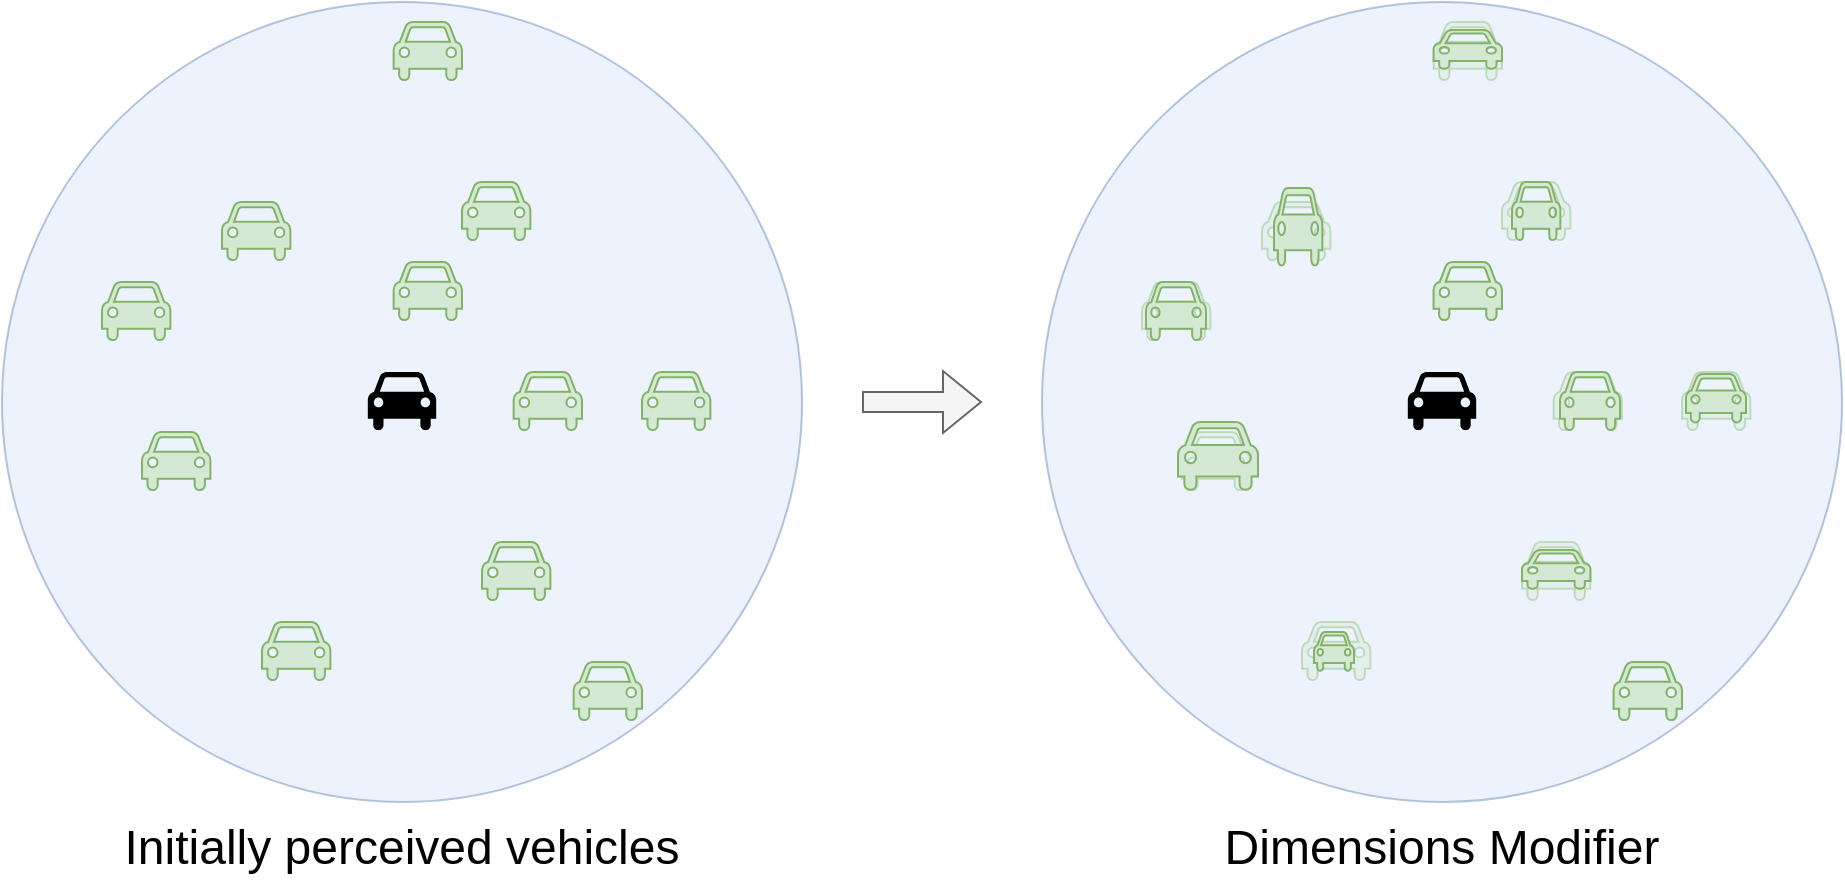 <mxfile version="21.7.5" type="device">
  <diagram id="Sb8rje5TeF0Kjb5kD3xn" name="Page-1">
    <mxGraphModel dx="2037" dy="766" grid="1" gridSize="10" guides="1" tooltips="1" connect="1" arrows="1" fold="1" page="1" pageScale="1" pageWidth="1000" pageHeight="480" math="0" shadow="0">
      <root>
        <mxCell id="0" />
        <mxCell id="1" parent="0" />
        <mxCell id="gOSS8emD0hogOPw5Sccv-41" value="" style="ellipse;whiteSpace=wrap;html=1;aspect=fixed;fillColor=#dae8fc;strokeColor=#6c8ebf;opacity=50;" vertex="1" parent="1">
          <mxGeometry x="30" y="10" width="400" height="400" as="geometry" />
        </mxCell>
        <mxCell id="gOSS8emD0hogOPw5Sccv-42" value="" style="shape=mxgraph.signs.transportation.car_4;html=1;pointerEvents=1;fillColor=#000000;strokeColor=none;verticalLabelPosition=bottom;verticalAlign=top;align=center;" vertex="1" parent="1">
          <mxGeometry x="212.9" y="195" width="34.19" height="30" as="geometry" />
        </mxCell>
        <mxCell id="gOSS8emD0hogOPw5Sccv-43" value="" style="shape=mxgraph.signs.transportation.car_4;html=1;pointerEvents=1;fillColor=#d5e8d4;strokeColor=#82b366;verticalLabelPosition=bottom;verticalAlign=top;align=center;" vertex="1" parent="1">
          <mxGeometry x="140" y="110" width="34.19" height="30" as="geometry" />
        </mxCell>
        <mxCell id="gOSS8emD0hogOPw5Sccv-44" value="" style="shape=mxgraph.signs.transportation.car_4;html=1;pointerEvents=1;fillColor=#d5e8d4;strokeColor=#82b366;verticalLabelPosition=bottom;verticalAlign=top;align=center;" vertex="1" parent="1">
          <mxGeometry x="350" y="195" width="34.19" height="30" as="geometry" />
        </mxCell>
        <mxCell id="gOSS8emD0hogOPw5Sccv-45" value="" style="shape=mxgraph.signs.transportation.car_4;html=1;pointerEvents=1;fillColor=#d5e8d4;strokeColor=#82b366;verticalLabelPosition=bottom;verticalAlign=top;align=center;" vertex="1" parent="1">
          <mxGeometry x="100" y="225" width="34.19" height="30" as="geometry" />
        </mxCell>
        <mxCell id="gOSS8emD0hogOPw5Sccv-46" value="" style="shape=mxgraph.signs.transportation.car_4;html=1;pointerEvents=1;fillColor=#d5e8d4;strokeColor=#82b366;verticalLabelPosition=bottom;verticalAlign=top;align=center;" vertex="1" parent="1">
          <mxGeometry x="270" y="280" width="34.19" height="30" as="geometry" />
        </mxCell>
        <mxCell id="gOSS8emD0hogOPw5Sccv-47" value="" style="shape=mxgraph.signs.transportation.car_4;html=1;pointerEvents=1;fillColor=#d5e8d4;strokeColor=#82b366;verticalLabelPosition=bottom;verticalAlign=top;align=center;" vertex="1" parent="1">
          <mxGeometry x="285.81" y="195" width="34.19" height="30" as="geometry" />
        </mxCell>
        <mxCell id="gOSS8emD0hogOPw5Sccv-48" value="" style="shape=mxgraph.signs.transportation.car_4;html=1;pointerEvents=1;fillColor=#d5e8d4;strokeColor=#82b366;verticalLabelPosition=bottom;verticalAlign=top;align=center;" vertex="1" parent="1">
          <mxGeometry x="260" y="100" width="34.19" height="30" as="geometry" />
        </mxCell>
        <mxCell id="gOSS8emD0hogOPw5Sccv-49" value="" style="shape=mxgraph.signs.transportation.car_4;html=1;pointerEvents=1;fillColor=#d5e8d4;strokeColor=#82b366;verticalLabelPosition=bottom;verticalAlign=top;align=center;" vertex="1" parent="1">
          <mxGeometry x="160" y="320" width="34.19" height="30" as="geometry" />
        </mxCell>
        <mxCell id="gOSS8emD0hogOPw5Sccv-50" value="" style="shape=mxgraph.signs.transportation.car_4;html=1;pointerEvents=1;fillColor=#d5e8d4;strokeColor=#82b366;verticalLabelPosition=bottom;verticalAlign=top;align=center;" vertex="1" parent="1">
          <mxGeometry x="315.81" y="340" width="34.19" height="30" as="geometry" />
        </mxCell>
        <mxCell id="gOSS8emD0hogOPw5Sccv-51" value="" style="shape=mxgraph.signs.transportation.car_4;html=1;pointerEvents=1;fillColor=#d5e8d4;strokeColor=#82b366;verticalLabelPosition=bottom;verticalAlign=top;align=center;" vertex="1" parent="1">
          <mxGeometry x="225.81" y="20" width="34.19" height="30" as="geometry" />
        </mxCell>
        <mxCell id="gOSS8emD0hogOPw5Sccv-52" value="" style="shape=mxgraph.signs.transportation.car_4;html=1;pointerEvents=1;fillColor=#d5e8d4;strokeColor=#82b366;verticalLabelPosition=bottom;verticalAlign=top;align=center;" vertex="1" parent="1">
          <mxGeometry x="225.81" y="140" width="34.19" height="30" as="geometry" />
        </mxCell>
        <mxCell id="gOSS8emD0hogOPw5Sccv-53" value="" style="shape=mxgraph.signs.transportation.car_4;html=1;pointerEvents=1;fillColor=#d5e8d4;strokeColor=#82b366;verticalLabelPosition=bottom;verticalAlign=top;align=center;" vertex="1" parent="1">
          <mxGeometry x="80" y="150" width="34.19" height="30" as="geometry" />
        </mxCell>
        <mxCell id="gOSS8emD0hogOPw5Sccv-54" value="" style="ellipse;whiteSpace=wrap;html=1;aspect=fixed;fillColor=#dae8fc;strokeColor=#6c8ebf;opacity=50;" vertex="1" parent="1">
          <mxGeometry x="550" y="10" width="400" height="400" as="geometry" />
        </mxCell>
        <mxCell id="gOSS8emD0hogOPw5Sccv-55" value="" style="shape=mxgraph.signs.transportation.car_4;html=1;pointerEvents=1;fillColor=#000000;strokeColor=none;verticalLabelPosition=bottom;verticalAlign=top;align=center;" vertex="1" parent="1">
          <mxGeometry x="732.9" y="195" width="34.19" height="30" as="geometry" />
        </mxCell>
        <mxCell id="gOSS8emD0hogOPw5Sccv-56" value="" style="shape=mxgraph.signs.transportation.car_4;html=1;pointerEvents=1;fillColor=#d5e8d4;strokeColor=#82b366;verticalLabelPosition=bottom;verticalAlign=top;align=center;opacity=40;" vertex="1" parent="1">
          <mxGeometry x="660" y="110" width="34.19" height="30" as="geometry" />
        </mxCell>
        <mxCell id="gOSS8emD0hogOPw5Sccv-57" value="" style="shape=mxgraph.signs.transportation.car_4;html=1;pointerEvents=1;fillColor=#d5e8d4;strokeColor=#82b366;verticalLabelPosition=bottom;verticalAlign=top;align=center;opacity=40;" vertex="1" parent="1">
          <mxGeometry x="870" y="195" width="34.19" height="30" as="geometry" />
        </mxCell>
        <mxCell id="gOSS8emD0hogOPw5Sccv-58" value="" style="shape=mxgraph.signs.transportation.car_4;html=1;pointerEvents=1;fillColor=#d5e8d4;strokeColor=#82b366;verticalLabelPosition=bottom;verticalAlign=top;align=center;opacity=40;" vertex="1" parent="1">
          <mxGeometry x="620" y="225" width="34.19" height="30" as="geometry" />
        </mxCell>
        <mxCell id="gOSS8emD0hogOPw5Sccv-59" value="" style="shape=mxgraph.signs.transportation.car_4;html=1;pointerEvents=1;fillColor=#d5e8d4;strokeColor=#82b366;verticalLabelPosition=bottom;verticalAlign=top;align=center;opacity=40;" vertex="1" parent="1">
          <mxGeometry x="790" y="280" width="34.19" height="30" as="geometry" />
        </mxCell>
        <mxCell id="gOSS8emD0hogOPw5Sccv-60" value="" style="shape=mxgraph.signs.transportation.car_4;html=1;pointerEvents=1;fillColor=#d5e8d4;strokeColor=#82b366;verticalLabelPosition=bottom;verticalAlign=top;align=center;opacity=40;" vertex="1" parent="1">
          <mxGeometry x="805.81" y="195" width="34.19" height="30" as="geometry" />
        </mxCell>
        <mxCell id="gOSS8emD0hogOPw5Sccv-61" value="" style="shape=mxgraph.signs.transportation.car_4;html=1;pointerEvents=1;fillColor=#d5e8d4;strokeColor=#82b366;verticalLabelPosition=bottom;verticalAlign=top;align=center;opacity=40;" vertex="1" parent="1">
          <mxGeometry x="780" y="100" width="34.19" height="30" as="geometry" />
        </mxCell>
        <mxCell id="gOSS8emD0hogOPw5Sccv-62" value="" style="shape=mxgraph.signs.transportation.car_4;html=1;pointerEvents=1;fillColor=#d5e8d4;strokeColor=#82b366;verticalLabelPosition=bottom;verticalAlign=top;align=center;opacity=40;" vertex="1" parent="1">
          <mxGeometry x="680" y="320" width="34.19" height="30" as="geometry" />
        </mxCell>
        <mxCell id="gOSS8emD0hogOPw5Sccv-63" value="" style="shape=mxgraph.signs.transportation.car_4;html=1;pointerEvents=1;fillColor=#d5e8d4;strokeColor=#82b366;verticalLabelPosition=bottom;verticalAlign=top;align=center;opacity=40;" vertex="1" parent="1">
          <mxGeometry x="835.81" y="340" width="34.19" height="30" as="geometry" />
        </mxCell>
        <mxCell id="gOSS8emD0hogOPw5Sccv-64" value="" style="shape=mxgraph.signs.transportation.car_4;html=1;pointerEvents=1;fillColor=#d5e8d4;strokeColor=#82b366;verticalLabelPosition=bottom;verticalAlign=top;align=center;opacity=40;" vertex="1" parent="1">
          <mxGeometry x="745.81" y="20" width="34.19" height="30" as="geometry" />
        </mxCell>
        <mxCell id="gOSS8emD0hogOPw5Sccv-65" value="" style="shape=mxgraph.signs.transportation.car_4;html=1;pointerEvents=1;fillColor=#d5e8d4;strokeColor=#82b366;verticalLabelPosition=bottom;verticalAlign=top;align=center;opacity=40;" vertex="1" parent="1">
          <mxGeometry x="745.81" y="140" width="34.19" height="30" as="geometry" />
        </mxCell>
        <mxCell id="gOSS8emD0hogOPw5Sccv-66" value="" style="shape=mxgraph.signs.transportation.car_4;html=1;pointerEvents=1;fillColor=#d5e8d4;strokeColor=#82b366;verticalLabelPosition=bottom;verticalAlign=top;align=center;opacity=40;" vertex="1" parent="1">
          <mxGeometry x="600" y="150" width="34.19" height="30" as="geometry" />
        </mxCell>
        <mxCell id="gOSS8emD0hogOPw5Sccv-67" value="" style="shape=mxgraph.signs.transportation.car_4;html=1;pointerEvents=1;fillColor=#d5e8d4;strokeColor=#82b366;verticalLabelPosition=bottom;verticalAlign=top;align=center;" vertex="1" parent="1">
          <mxGeometry x="790" y="284" width="34.19" height="20" as="geometry" />
        </mxCell>
        <mxCell id="gOSS8emD0hogOPw5Sccv-68" value="" style="shape=mxgraph.signs.transportation.car_4;html=1;pointerEvents=1;fillColor=#d5e8d4;strokeColor=#82b366;verticalLabelPosition=bottom;verticalAlign=top;align=center;" vertex="1" parent="1">
          <mxGeometry x="835.81" y="340" width="34.19" height="30" as="geometry" />
        </mxCell>
        <mxCell id="gOSS8emD0hogOPw5Sccv-69" value="" style="shape=mxgraph.signs.transportation.car_4;html=1;pointerEvents=1;fillColor=#d5e8d4;strokeColor=#82b366;verticalLabelPosition=bottom;verticalAlign=top;align=center;" vertex="1" parent="1">
          <mxGeometry x="872" y="196" width="30" height="25" as="geometry" />
        </mxCell>
        <mxCell id="gOSS8emD0hogOPw5Sccv-70" value="" style="shape=mxgraph.signs.transportation.car_4;html=1;pointerEvents=1;fillColor=#d5e8d4;strokeColor=#82b366;verticalLabelPosition=bottom;verticalAlign=top;align=center;" vertex="1" parent="1">
          <mxGeometry x="809" y="195" width="30" height="30" as="geometry" />
        </mxCell>
        <mxCell id="gOSS8emD0hogOPw5Sccv-71" value="" style="shape=mxgraph.signs.transportation.car_4;html=1;pointerEvents=1;fillColor=#d5e8d4;strokeColor=#82b366;verticalLabelPosition=bottom;verticalAlign=top;align=center;" vertex="1" parent="1">
          <mxGeometry x="785" y="100" width="24.19" height="30" as="geometry" />
        </mxCell>
        <mxCell id="gOSS8emD0hogOPw5Sccv-72" value="" style="shape=mxgraph.signs.transportation.car_4;html=1;pointerEvents=1;fillColor=#d5e8d4;strokeColor=#82b366;verticalLabelPosition=bottom;verticalAlign=top;align=center;" vertex="1" parent="1">
          <mxGeometry x="745.81" y="24" width="34.19" height="20" as="geometry" />
        </mxCell>
        <mxCell id="gOSS8emD0hogOPw5Sccv-73" value="" style="shape=mxgraph.signs.transportation.car_4;html=1;pointerEvents=1;fillColor=#d5e8d4;strokeColor=#82b366;verticalLabelPosition=bottom;verticalAlign=top;align=center;" vertex="1" parent="1">
          <mxGeometry x="745.81" y="140" width="34.19" height="30" as="geometry" />
        </mxCell>
        <mxCell id="gOSS8emD0hogOPw5Sccv-74" value="" style="shape=mxgraph.signs.transportation.car_4;html=1;pointerEvents=1;fillColor=#d5e8d4;strokeColor=#82b366;verticalLabelPosition=bottom;verticalAlign=top;align=center;" vertex="1" parent="1">
          <mxGeometry x="666" y="103" width="24.19" height="40" as="geometry" />
        </mxCell>
        <mxCell id="gOSS8emD0hogOPw5Sccv-75" value="" style="shape=mxgraph.signs.transportation.car_4;html=1;pointerEvents=1;fillColor=#d5e8d4;strokeColor=#82b366;verticalLabelPosition=bottom;verticalAlign=top;align=center;" vertex="1" parent="1">
          <mxGeometry x="602" y="150" width="30" height="30" as="geometry" />
        </mxCell>
        <mxCell id="gOSS8emD0hogOPw5Sccv-76" value="" style="shape=mxgraph.signs.transportation.car_4;html=1;pointerEvents=1;fillColor=#d5e8d4;strokeColor=#82b366;verticalLabelPosition=bottom;verticalAlign=top;align=center;rotation=0;" vertex="1" parent="1">
          <mxGeometry x="618" y="220" width="40" height="35" as="geometry" />
        </mxCell>
        <mxCell id="gOSS8emD0hogOPw5Sccv-77" value="" style="shape=mxgraph.signs.transportation.car_4;html=1;pointerEvents=1;fillColor=#d5e8d4;strokeColor=#82b366;verticalLabelPosition=bottom;verticalAlign=top;align=center;" vertex="1" parent="1">
          <mxGeometry x="686" y="325" width="20" height="20" as="geometry" />
        </mxCell>
        <mxCell id="gOSS8emD0hogOPw5Sccv-78" value="" style="shape=flexArrow;endArrow=classic;html=1;rounded=0;fontSize=16;fillColor=#f5f5f5;strokeColor=#666666;" edge="1" parent="1">
          <mxGeometry width="50" height="50" relative="1" as="geometry">
            <mxPoint x="460" y="210" as="sourcePoint" />
            <mxPoint x="520" y="210" as="targetPoint" />
          </mxGeometry>
        </mxCell>
        <mxCell id="gOSS8emD0hogOPw5Sccv-79" value="&lt;font style=&quot;font-size: 24px;&quot;&gt;Initially perceived vehicles&lt;/font&gt;" style="text;html=1;strokeColor=none;fillColor=none;align=center;verticalAlign=bottom;whiteSpace=wrap;rounded=0;fontSize=24;" vertex="1" parent="1">
          <mxGeometry x="70" y="420" width="320" height="30" as="geometry" />
        </mxCell>
        <mxCell id="gOSS8emD0hogOPw5Sccv-80" value="&lt;font style=&quot;font-size: 24px;&quot;&gt;Dimensions Modifier&lt;/font&gt;" style="text;html=1;strokeColor=none;fillColor=none;align=center;verticalAlign=bottom;whiteSpace=wrap;rounded=0;fontSize=24;" vertex="1" parent="1">
          <mxGeometry x="590" y="420" width="320" height="30" as="geometry" />
        </mxCell>
      </root>
    </mxGraphModel>
  </diagram>
</mxfile>
